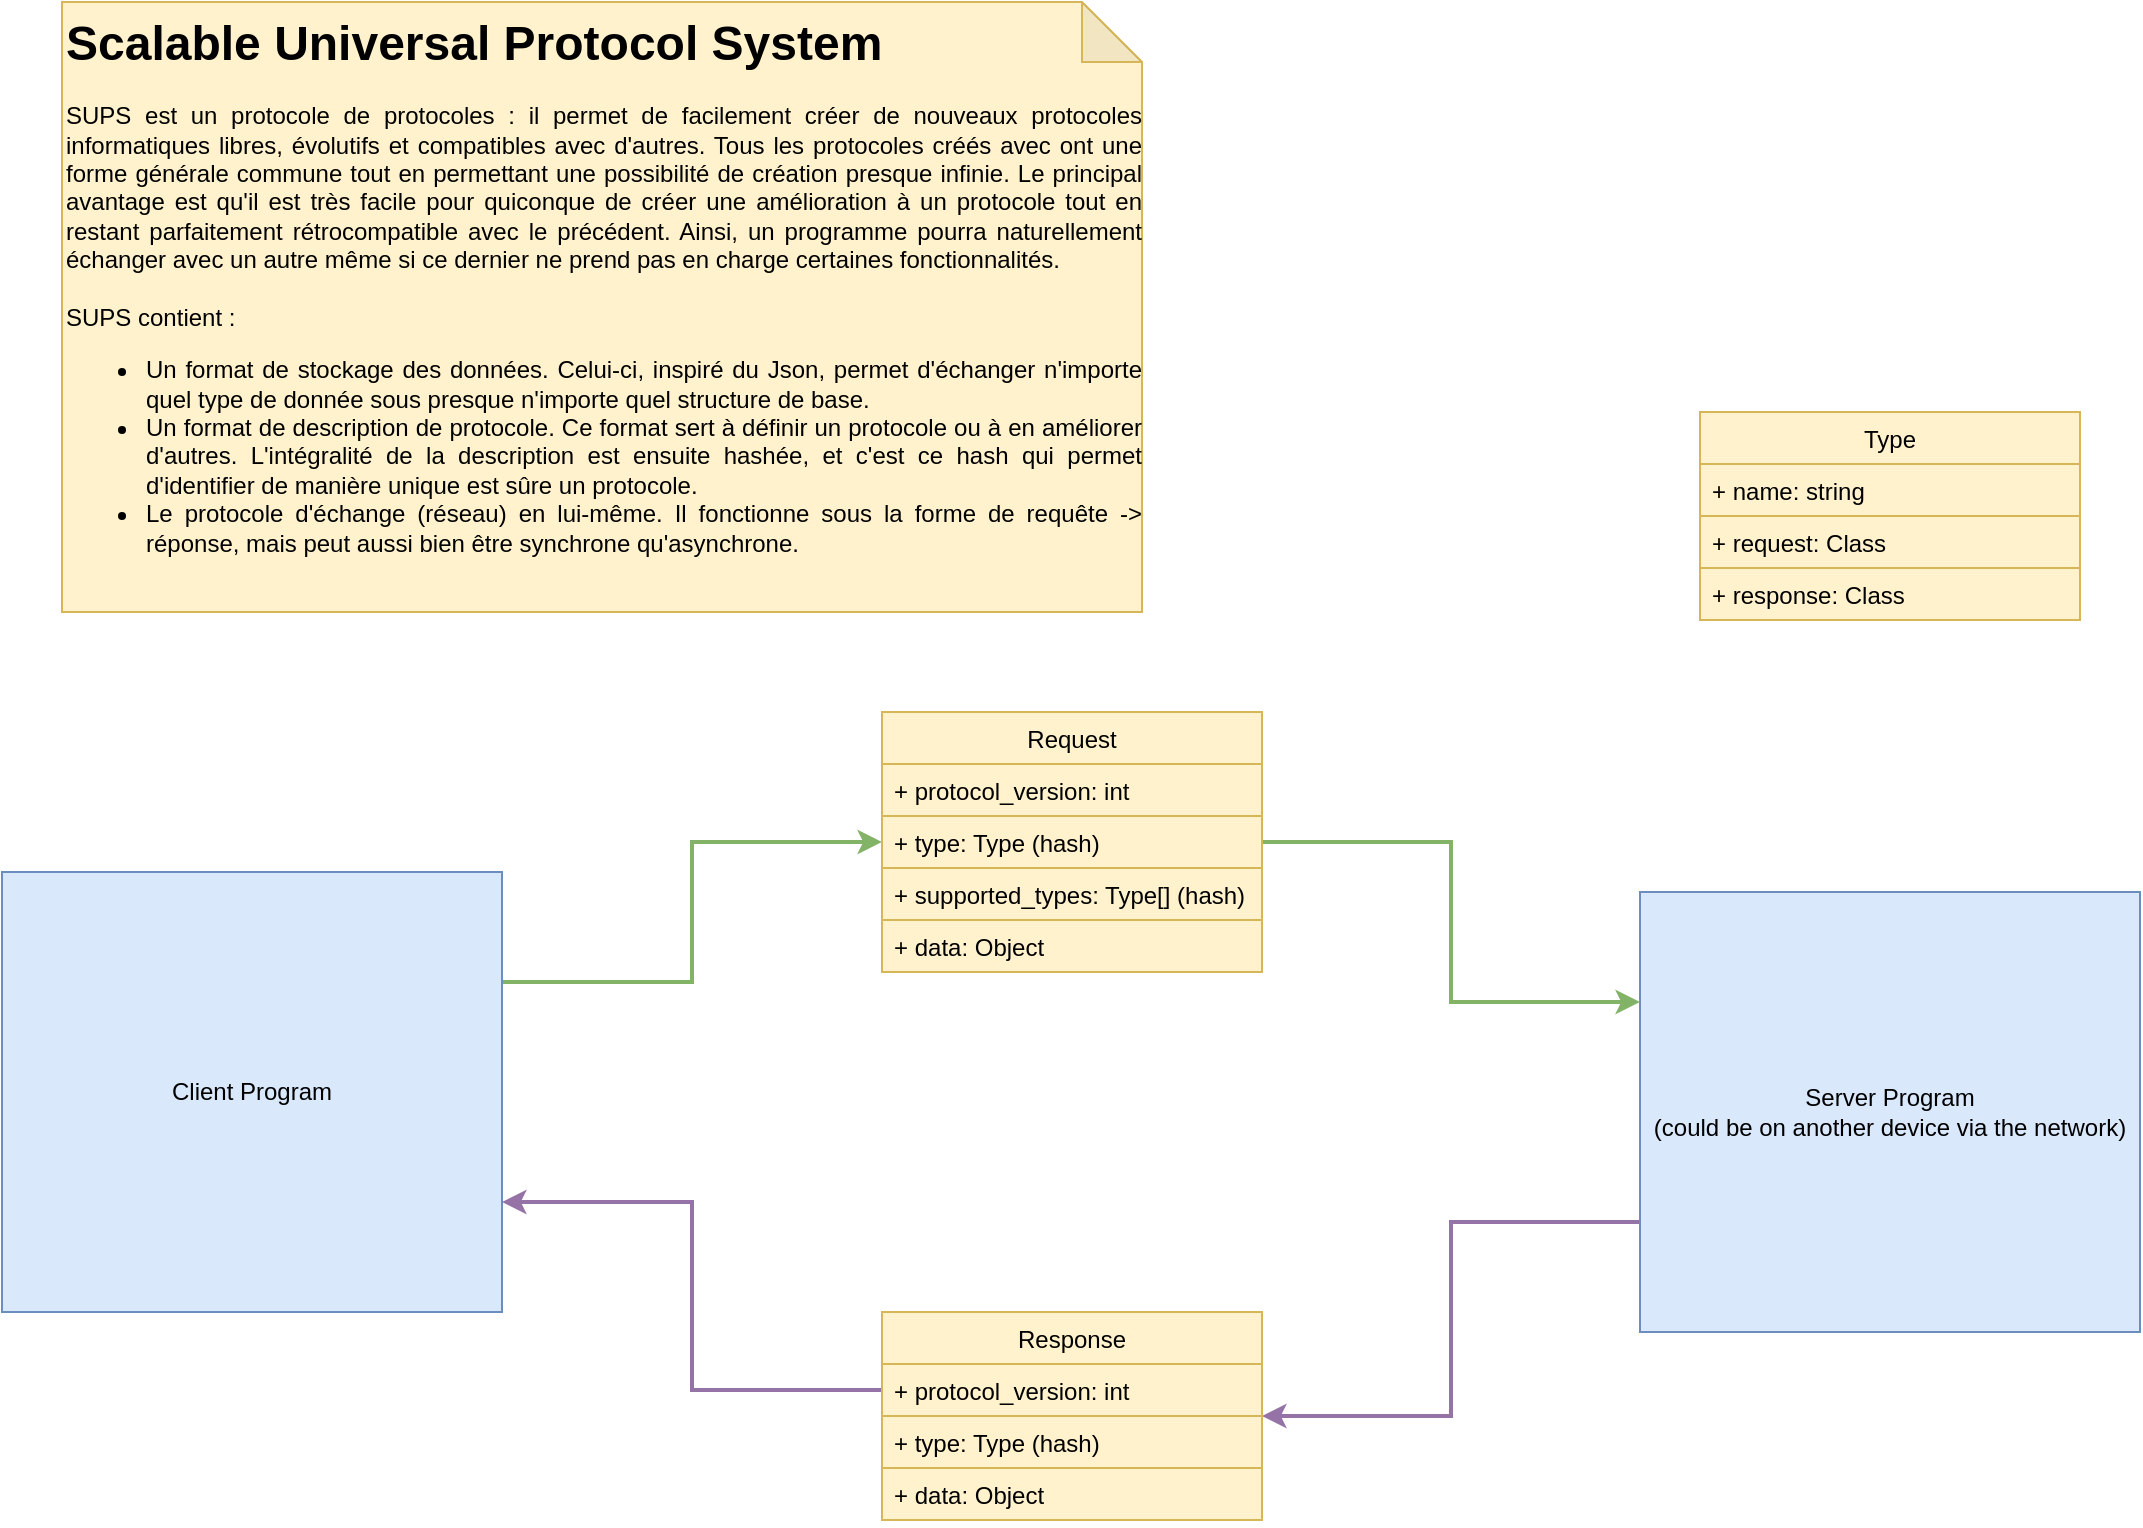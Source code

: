 <mxfile>
    <diagram id="2F_aiJTMggvmN3Yw2MRI" name="SUPS">
        <mxGraphModel dx="1175" dy="798" grid="1" gridSize="10" guides="1" tooltips="1" connect="1" arrows="1" fold="1" page="1" pageScale="1" pageWidth="827" pageHeight="1169" math="0" shadow="0">
            <root>
                <mxCell id="_efD95wMPsB2O2z41Fvz-0"/>
                <mxCell id="_efD95wMPsB2O2z41Fvz-1" parent="_efD95wMPsB2O2z41Fvz-0"/>
                <mxCell id="z3dL2ds6BLRVIv2V2_wC-0" style="edgeStyle=orthogonalEdgeStyle;rounded=0;orthogonalLoop=1;jettySize=auto;html=1;exitX=1;exitY=0.25;exitDx=0;exitDy=0;fillColor=#d5e8d4;strokeColor=#82b366;strokeWidth=2;fontColor=#000000;" parent="_efD95wMPsB2O2z41Fvz-1" source="uqcg_Q9YzmaS4_aYhOSX-0" target="yLg-UuwUKUpA1XqLInHx-11" edge="1">
                    <mxGeometry relative="1" as="geometry"/>
                </mxCell>
                <mxCell id="uqcg_Q9YzmaS4_aYhOSX-0" value="Client Program" style="rounded=0;whiteSpace=wrap;html=1;fillColor=#dae8fc;strokeColor=#6c8ebf;fontColor=#000000;" parent="_efD95wMPsB2O2z41Fvz-1" vertex="1">
                    <mxGeometry x="60" y="520" width="250" height="220" as="geometry"/>
                </mxCell>
                <mxCell id="z3dL2ds6BLRVIv2V2_wC-2" style="edgeStyle=orthogonalEdgeStyle;rounded=0;orthogonalLoop=1;jettySize=auto;html=1;exitX=0;exitY=0.75;exitDx=0;exitDy=0;fillColor=#e1d5e7;strokeColor=#9673a6;strokeWidth=2;fontColor=#000000;" parent="_efD95wMPsB2O2z41Fvz-1" source="uqcg_Q9YzmaS4_aYhOSX-1" target="yLg-UuwUKUpA1XqLInHx-5" edge="1">
                    <mxGeometry relative="1" as="geometry"/>
                </mxCell>
                <mxCell id="uqcg_Q9YzmaS4_aYhOSX-1" value="Server Program&lt;br&gt;(could be on another device via the network)" style="rounded=0;whiteSpace=wrap;html=1;fillColor=#dae8fc;strokeColor=#6c8ebf;fontColor=#000000;" parent="_efD95wMPsB2O2z41Fvz-1" vertex="1">
                    <mxGeometry x="879" y="530" width="250" height="220" as="geometry"/>
                </mxCell>
                <mxCell id="z3dL2ds6BLRVIv2V2_wC-1" style="edgeStyle=orthogonalEdgeStyle;rounded=0;orthogonalLoop=1;jettySize=auto;html=1;entryX=0;entryY=0.25;entryDx=0;entryDy=0;fillColor=#d5e8d4;strokeColor=#82b366;strokeWidth=2;fontColor=#000000;" parent="_efD95wMPsB2O2z41Fvz-1" source="yLg-UuwUKUpA1XqLInHx-11" target="uqcg_Q9YzmaS4_aYhOSX-1" edge="1">
                    <mxGeometry relative="1" as="geometry"/>
                </mxCell>
                <mxCell id="z3dL2ds6BLRVIv2V2_wC-3" style="edgeStyle=orthogonalEdgeStyle;rounded=0;orthogonalLoop=1;jettySize=auto;html=1;entryX=1;entryY=0.75;entryDx=0;entryDy=0;fillColor=#e1d5e7;strokeColor=#9673a6;strokeWidth=2;fontColor=#000000;" parent="_efD95wMPsB2O2z41Fvz-1" source="yLg-UuwUKUpA1XqLInHx-10" target="uqcg_Q9YzmaS4_aYhOSX-0" edge="1">
                    <mxGeometry relative="1" as="geometry"/>
                </mxCell>
                <mxCell id="xXfUcW9ZO_o8chDghMku-0" value="&lt;div style=&quot;text-align: justify&quot;&gt;&lt;b style=&quot;font-size: 24px&quot;&gt;Scalable Universal Protocol System&lt;/b&gt;&lt;/div&gt;&lt;div style=&quot;text-align: justify&quot;&gt;&lt;br&gt;&lt;/div&gt;&lt;div style=&quot;text-align: justify&quot;&gt;&lt;span&gt;SUPS est un protocole de protocoles : il permet de facilement créer de nouveaux protocoles informatiques libres, évolutifs et compatibles avec d'autres. Tous les protocoles créés avec ont une forme générale commune tout en permettant une possibilité de création presque infinie. Le principal avantage est qu'il est très facile pour quiconque de créer une amélioration à un protocole tout en restant parfaitement rétrocompatible avec le précédent. Ainsi, un programme pourra naturellement échanger avec un autre même si ce dernier ne prend pas en charge certaines fonctionnalités.&lt;/span&gt;&lt;/div&gt;&lt;div style=&quot;text-align: justify&quot;&gt;&lt;span&gt;&lt;br&gt;&lt;/span&gt;&lt;/div&gt;&lt;div style=&quot;text-align: justify&quot;&gt;&lt;span&gt;SUPS contient :&lt;/span&gt;&lt;/div&gt;&lt;div style=&quot;text-align: justify&quot;&gt;&lt;ul&gt;&lt;li&gt;&lt;span&gt;Un format de stockage&amp;nbsp;des données. Celui-ci, inspiré du Json, permet d'échanger n'importe quel type de donnée sous presque n'importe quel structure de base.&lt;/span&gt;&lt;/li&gt;&lt;li&gt;&lt;span&gt;Un format de description de protocole. Ce format sert à définir un protocole ou à en améliorer d'autres. L'intégralité de la description est ensuite hashée, et c'est ce hash qui permet d'identifier de manière unique est sûre un protocole.&lt;/span&gt;&lt;/li&gt;&lt;li&gt;Le protocole d'échange (réseau) en lui-même. Il fonctionne sous la forme de requête -&amp;gt; réponse, mais peut aussi bien être synchrone qu'asynchrone.&lt;/li&gt;&lt;/ul&gt;&lt;/div&gt;" style="shape=note;whiteSpace=wrap;html=1;backgroundOutline=1;darkOpacity=0.05;fillColor=#fff2cc;strokeColor=#d6b656;align=left;verticalAlign=top;fontColor=#000000;" parent="_efD95wMPsB2O2z41Fvz-1" vertex="1">
                    <mxGeometry x="90" y="85" width="540" height="305" as="geometry"/>
                </mxCell>
                <mxCell id="yLg-UuwUKUpA1XqLInHx-11" value="Request" style="swimlane;fontStyle=0;childLayout=stackLayout;horizontal=1;startSize=26;fillColor=#fff2cc;horizontalStack=0;resizeParent=1;resizeParentMax=0;resizeLast=0;collapsible=1;marginBottom=0;strokeColor=#d6b656;fontColor=#000000;" parent="_efD95wMPsB2O2z41Fvz-1" vertex="1">
                    <mxGeometry x="500" y="440" width="190" height="130" as="geometry">
                        <mxRectangle x="500" y="100" width="80" height="26" as="alternateBounds"/>
                    </mxGeometry>
                </mxCell>
                <mxCell id="yLg-UuwUKUpA1XqLInHx-12" value="+ protocol_version: int" style="text;strokeColor=#d6b656;fillColor=#fff2cc;align=left;verticalAlign=top;spacingLeft=4;spacingRight=4;overflow=hidden;rotatable=0;points=[[0,0.5],[1,0.5]];portConstraint=eastwest;fontColor=#000000;" parent="yLg-UuwUKUpA1XqLInHx-11" vertex="1">
                    <mxGeometry y="26" width="190" height="26" as="geometry"/>
                </mxCell>
                <mxCell id="yLg-UuwUKUpA1XqLInHx-13" value="+ type: Type (hash)" style="text;strokeColor=#d6b656;fillColor=#fff2cc;align=left;verticalAlign=top;spacingLeft=4;spacingRight=4;overflow=hidden;rotatable=0;points=[[0,0.5],[1,0.5]];portConstraint=eastwest;fontColor=#000000;" parent="yLg-UuwUKUpA1XqLInHx-11" vertex="1">
                    <mxGeometry y="52" width="190" height="26" as="geometry"/>
                </mxCell>
                <mxCell id="yLg-UuwUKUpA1XqLInHx-14" value="+ supported_types: Type[] (hash)" style="text;strokeColor=#d6b656;fillColor=#fff2cc;align=left;verticalAlign=top;spacingLeft=4;spacingRight=4;overflow=hidden;rotatable=0;points=[[0,0.5],[1,0.5]];portConstraint=eastwest;fontColor=#000000;" parent="yLg-UuwUKUpA1XqLInHx-11" vertex="1">
                    <mxGeometry y="78" width="190" height="26" as="geometry"/>
                </mxCell>
                <mxCell id="yLg-UuwUKUpA1XqLInHx-15" value="+ data: Object" style="text;strokeColor=#d6b656;fillColor=#fff2cc;align=left;verticalAlign=top;spacingLeft=4;spacingRight=4;overflow=hidden;rotatable=0;points=[[0,0.5],[1,0.5]];portConstraint=eastwest;fontColor=#000000;" parent="yLg-UuwUKUpA1XqLInHx-11" vertex="1">
                    <mxGeometry y="104" width="190" height="26" as="geometry"/>
                </mxCell>
                <mxCell id="yLg-UuwUKUpA1XqLInHx-5" value="Response" style="swimlane;fontStyle=0;childLayout=stackLayout;horizontal=1;startSize=26;fillColor=#fff2cc;horizontalStack=0;resizeParent=1;resizeParentMax=0;resizeLast=0;collapsible=1;marginBottom=0;strokeColor=#d6b656;fontColor=#000000;" parent="_efD95wMPsB2O2z41Fvz-1" vertex="1">
                    <mxGeometry x="500" y="740" width="190" height="104" as="geometry">
                        <mxRectangle x="500" y="100" width="80" height="26" as="alternateBounds"/>
                    </mxGeometry>
                </mxCell>
                <mxCell id="yLg-UuwUKUpA1XqLInHx-10" value="+ protocol_version: int" style="text;strokeColor=#d6b656;fillColor=#fff2cc;align=left;verticalAlign=top;spacingLeft=4;spacingRight=4;overflow=hidden;rotatable=0;points=[[0,0.5],[1,0.5]];portConstraint=eastwest;fontColor=#000000;" parent="yLg-UuwUKUpA1XqLInHx-5" vertex="1">
                    <mxGeometry y="26" width="190" height="26" as="geometry"/>
                </mxCell>
                <mxCell id="yLg-UuwUKUpA1XqLInHx-6" value="+ type: Type (hash)" style="text;strokeColor=#d6b656;fillColor=#fff2cc;align=left;verticalAlign=top;spacingLeft=4;spacingRight=4;overflow=hidden;rotatable=0;points=[[0,0.5],[1,0.5]];portConstraint=eastwest;fontColor=#000000;" parent="yLg-UuwUKUpA1XqLInHx-5" vertex="1">
                    <mxGeometry y="52" width="190" height="26" as="geometry"/>
                </mxCell>
                <mxCell id="yLg-UuwUKUpA1XqLInHx-7" value="+ data: Object" style="text;strokeColor=#d6b656;fillColor=#fff2cc;align=left;verticalAlign=top;spacingLeft=4;spacingRight=4;overflow=hidden;rotatable=0;points=[[0,0.5],[1,0.5]];portConstraint=eastwest;fontColor=#000000;" parent="yLg-UuwUKUpA1XqLInHx-5" vertex="1">
                    <mxGeometry y="78" width="190" height="26" as="geometry"/>
                </mxCell>
                <mxCell id="za_VwhdQCAinfho1YyvL-0" value="Type" style="swimlane;fontStyle=0;childLayout=stackLayout;horizontal=1;startSize=26;fillColor=#fff2cc;horizontalStack=0;resizeParent=1;resizeParentMax=0;resizeLast=0;collapsible=1;marginBottom=0;strokeColor=#d6b656;fontColor=#000000;" parent="_efD95wMPsB2O2z41Fvz-1" vertex="1">
                    <mxGeometry x="909" y="290" width="190" height="104" as="geometry">
                        <mxRectangle x="1230" y="160" width="80" height="26" as="alternateBounds"/>
                    </mxGeometry>
                </mxCell>
                <mxCell id="za_VwhdQCAinfho1YyvL-1" value="+ name: string" style="text;strokeColor=#d6b656;fillColor=#fff2cc;align=left;verticalAlign=top;spacingLeft=4;spacingRight=4;overflow=hidden;rotatable=0;points=[[0,0.5],[1,0.5]];portConstraint=eastwest;fontColor=#000000;" parent="za_VwhdQCAinfho1YyvL-0" vertex="1">
                    <mxGeometry y="26" width="190" height="26" as="geometry"/>
                </mxCell>
                <mxCell id="za_VwhdQCAinfho1YyvL-4" value="+ request: Class" style="text;strokeColor=#d6b656;fillColor=#fff2cc;align=left;verticalAlign=top;spacingLeft=4;spacingRight=4;overflow=hidden;rotatable=0;points=[[0,0.5],[1,0.5]];portConstraint=eastwest;fontColor=#000000;" parent="za_VwhdQCAinfho1YyvL-0" vertex="1">
                    <mxGeometry y="52" width="190" height="26" as="geometry"/>
                </mxCell>
                <mxCell id="VXg2yXQJoMeMFizWfAnR-0" value="+ response: Class" style="text;strokeColor=#d6b656;fillColor=#fff2cc;align=left;verticalAlign=top;spacingLeft=4;spacingRight=4;overflow=hidden;rotatable=0;points=[[0,0.5],[1,0.5]];portConstraint=eastwest;fontColor=#000000;" parent="za_VwhdQCAinfho1YyvL-0" vertex="1">
                    <mxGeometry y="78" width="190" height="26" as="geometry"/>
                </mxCell>
            </root>
        </mxGraphModel>
    </diagram>
</mxfile>